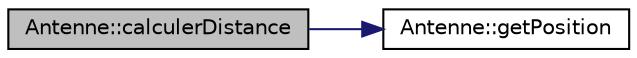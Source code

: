 digraph "Antenne::calculerDistance"
{
 // LATEX_PDF_SIZE
  edge [fontname="Helvetica",fontsize="10",labelfontname="Helvetica",labelfontsize="10"];
  node [fontname="Helvetica",fontsize="10",shape=record];
  rankdir="LR";
  Node6 [label="Antenne::calculerDistance",height=0.2,width=0.4,color="black", fillcolor="grey75", style="filled", fontcolor="black",tooltip="calculer la distance entre une antenne et un point"];
  Node6 -> Node7 [color="midnightblue",fontsize="10",style="solid",fontname="Helvetica"];
  Node7 [label="Antenne::getPosition",height=0.2,width=0.4,color="black", fillcolor="white", style="filled",URL="$class_antenne.html#aee00940f29ab1a76d38cd59805a626d7",tooltip="position antenne"];
}
